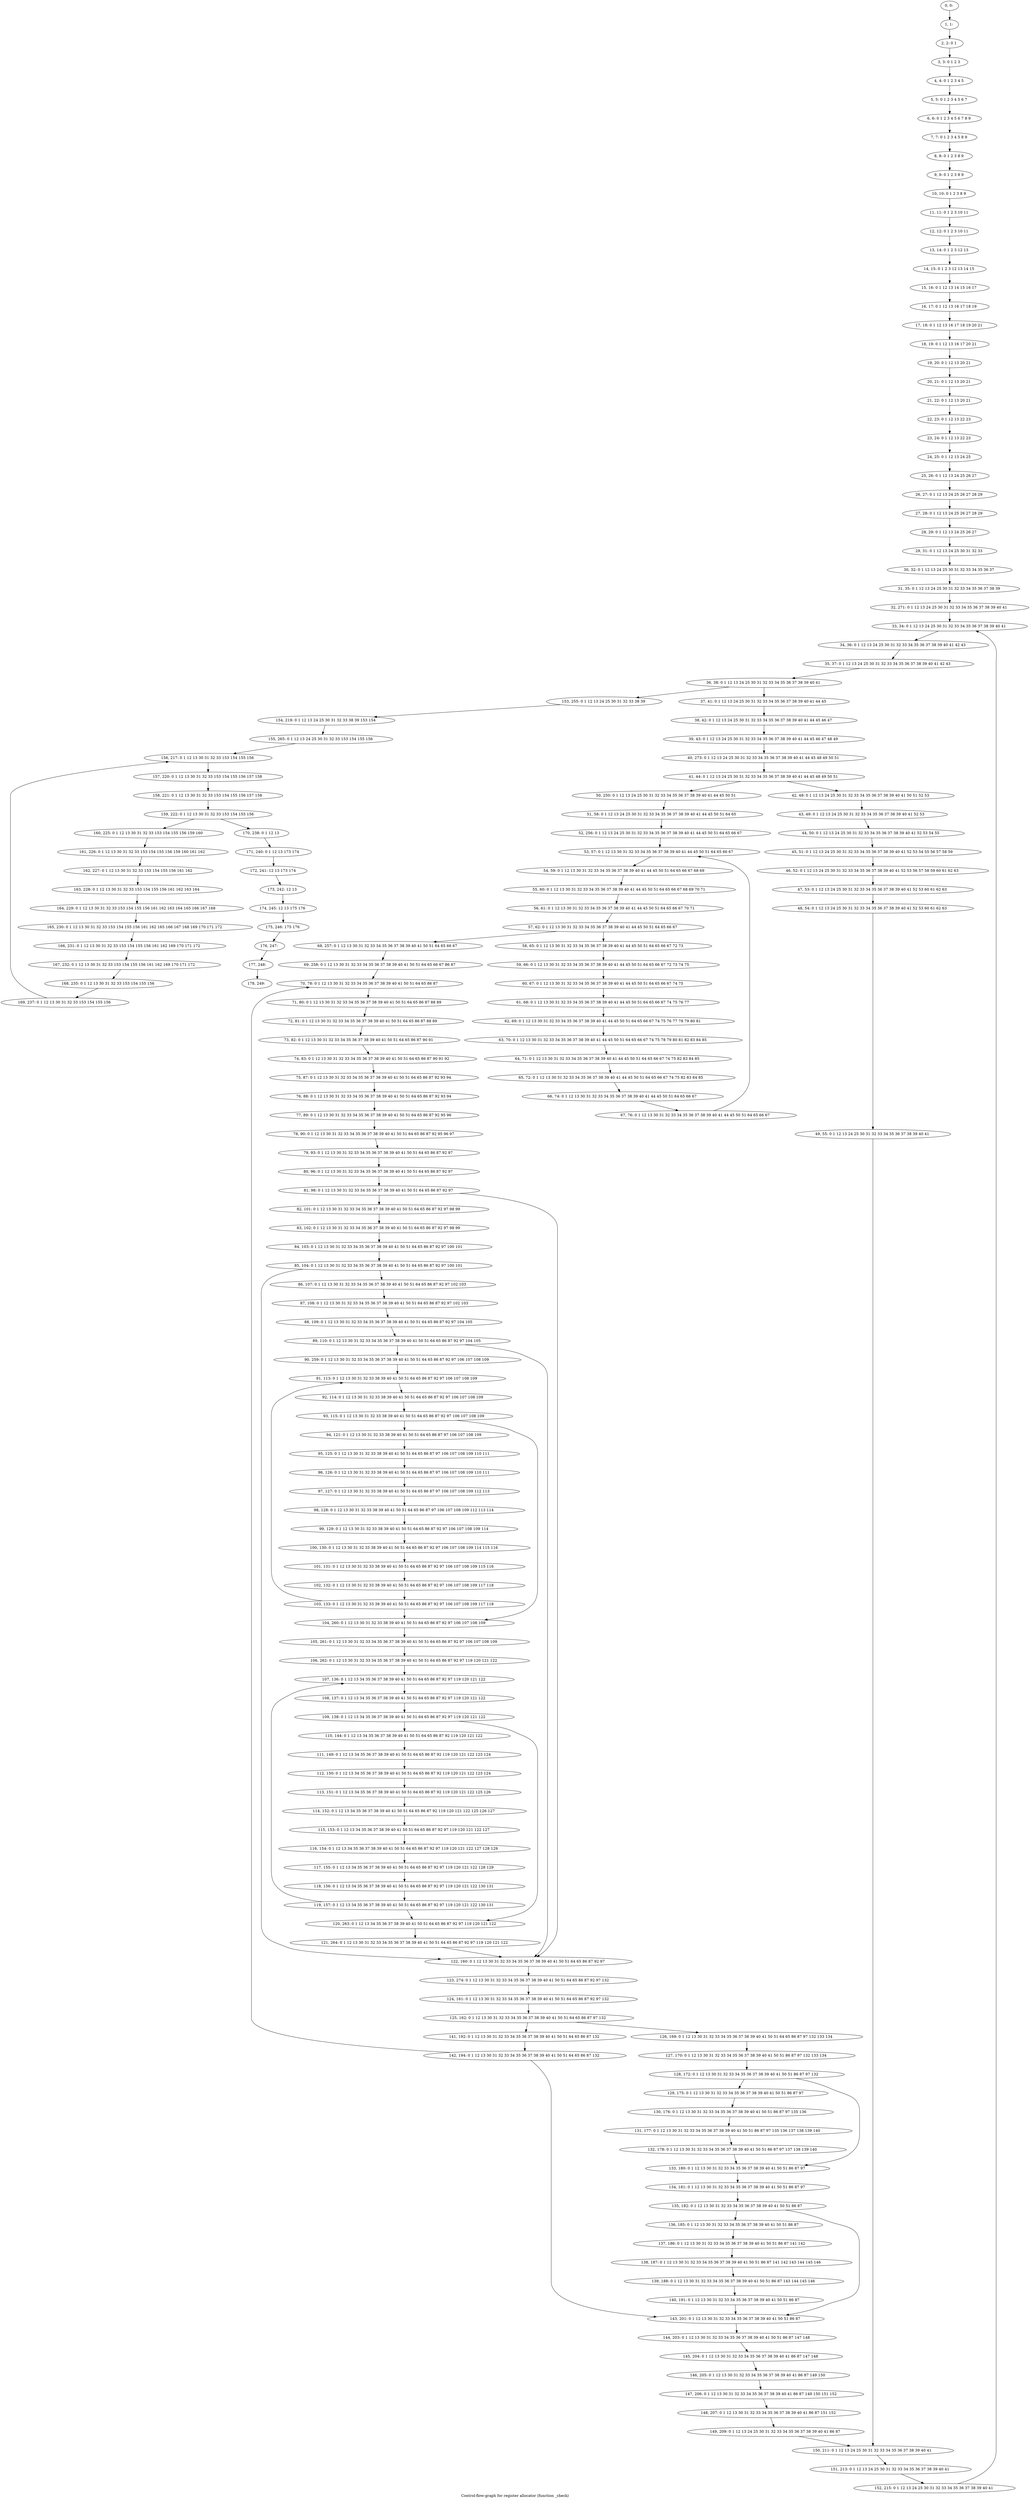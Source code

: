 digraph G {
graph [label="Control-flow-graph for register allocator (function _check)"]
0[label="0, 0: "];
1[label="1, 1: "];
2[label="2, 2: 0 1 "];
3[label="3, 3: 0 1 2 3 "];
4[label="4, 4: 0 1 2 3 4 5 "];
5[label="5, 5: 0 1 2 3 4 5 6 7 "];
6[label="6, 6: 0 1 2 3 4 5 6 7 8 9 "];
7[label="7, 7: 0 1 2 3 4 5 8 9 "];
8[label="8, 8: 0 1 2 3 8 9 "];
9[label="9, 9: 0 1 2 3 8 9 "];
10[label="10, 10: 0 1 2 3 8 9 "];
11[label="11, 11: 0 1 2 3 10 11 "];
12[label="12, 12: 0 1 2 3 10 11 "];
13[label="13, 14: 0 1 2 3 12 13 "];
14[label="14, 15: 0 1 2 3 12 13 14 15 "];
15[label="15, 16: 0 1 12 13 14 15 16 17 "];
16[label="16, 17: 0 1 12 13 16 17 18 19 "];
17[label="17, 18: 0 1 12 13 16 17 18 19 20 21 "];
18[label="18, 19: 0 1 12 13 16 17 20 21 "];
19[label="19, 20: 0 1 12 13 20 21 "];
20[label="20, 21: 0 1 12 13 20 21 "];
21[label="21, 22: 0 1 12 13 20 21 "];
22[label="22, 23: 0 1 12 13 22 23 "];
23[label="23, 24: 0 1 12 13 22 23 "];
24[label="24, 25: 0 1 12 13 24 25 "];
25[label="25, 26: 0 1 12 13 24 25 26 27 "];
26[label="26, 27: 0 1 12 13 24 25 26 27 28 29 "];
27[label="27, 28: 0 1 12 13 24 25 26 27 28 29 "];
28[label="28, 29: 0 1 12 13 24 25 26 27 "];
29[label="29, 31: 0 1 12 13 24 25 30 31 32 33 "];
30[label="30, 32: 0 1 12 13 24 25 30 31 32 33 34 35 36 37 "];
31[label="31, 35: 0 1 12 13 24 25 30 31 32 33 34 35 36 37 38 39 "];
32[label="32, 271: 0 1 12 13 24 25 30 31 32 33 34 35 36 37 38 39 40 41 "];
33[label="33, 34: 0 1 12 13 24 25 30 31 32 33 34 35 36 37 38 39 40 41 "];
34[label="34, 36: 0 1 12 13 24 25 30 31 32 33 34 35 36 37 38 39 40 41 42 43 "];
35[label="35, 37: 0 1 12 13 24 25 30 31 32 33 34 35 36 37 38 39 40 41 42 43 "];
36[label="36, 38: 0 1 12 13 24 25 30 31 32 33 34 35 36 37 38 39 40 41 "];
37[label="37, 41: 0 1 12 13 24 25 30 31 32 33 34 35 36 37 38 39 40 41 44 45 "];
38[label="38, 42: 0 1 12 13 24 25 30 31 32 33 34 35 36 37 38 39 40 41 44 45 46 47 "];
39[label="39, 43: 0 1 12 13 24 25 30 31 32 33 34 35 36 37 38 39 40 41 44 45 46 47 48 49 "];
40[label="40, 273: 0 1 12 13 24 25 30 31 32 33 34 35 36 37 38 39 40 41 44 45 48 49 50 51 "];
41[label="41, 44: 0 1 12 13 24 25 30 31 32 33 34 35 36 37 38 39 40 41 44 45 48 49 50 51 "];
42[label="42, 48: 0 1 12 13 24 25 30 31 32 33 34 35 36 37 38 39 40 41 50 51 52 53 "];
43[label="43, 49: 0 1 12 13 24 25 30 31 32 33 34 35 36 37 38 39 40 41 52 53 "];
44[label="44, 50: 0 1 12 13 24 25 30 31 32 33 34 35 36 37 38 39 40 41 52 53 54 55 "];
45[label="45, 51: 0 1 12 13 24 25 30 31 32 33 34 35 36 37 38 39 40 41 52 53 54 55 56 57 58 59 "];
46[label="46, 52: 0 1 12 13 24 25 30 31 32 33 34 35 36 37 38 39 40 41 52 53 56 57 58 59 60 61 62 63 "];
47[label="47, 53: 0 1 12 13 24 25 30 31 32 33 34 35 36 37 38 39 40 41 52 53 60 61 62 63 "];
48[label="48, 54: 0 1 12 13 24 25 30 31 32 33 34 35 36 37 38 39 40 41 52 53 60 61 62 63 "];
49[label="49, 55: 0 1 12 13 24 25 30 31 32 33 34 35 36 37 38 39 40 41 "];
50[label="50, 250: 0 1 12 13 24 25 30 31 32 33 34 35 36 37 38 39 40 41 44 45 50 51 "];
51[label="51, 58: 0 1 12 13 24 25 30 31 32 33 34 35 36 37 38 39 40 41 44 45 50 51 64 65 "];
52[label="52, 256: 0 1 12 13 24 25 30 31 32 33 34 35 36 37 38 39 40 41 44 45 50 51 64 65 66 67 "];
53[label="53, 57: 0 1 12 13 30 31 32 33 34 35 36 37 38 39 40 41 44 45 50 51 64 65 66 67 "];
54[label="54, 59: 0 1 12 13 30 31 32 33 34 35 36 37 38 39 40 41 44 45 50 51 64 65 66 67 68 69 "];
55[label="55, 60: 0 1 12 13 30 31 32 33 34 35 36 37 38 39 40 41 44 45 50 51 64 65 66 67 68 69 70 71 "];
56[label="56, 61: 0 1 12 13 30 31 32 33 34 35 36 37 38 39 40 41 44 45 50 51 64 65 66 67 70 71 "];
57[label="57, 62: 0 1 12 13 30 31 32 33 34 35 36 37 38 39 40 41 44 45 50 51 64 65 66 67 "];
58[label="58, 65: 0 1 12 13 30 31 32 33 34 35 36 37 38 39 40 41 44 45 50 51 64 65 66 67 72 73 "];
59[label="59, 66: 0 1 12 13 30 31 32 33 34 35 36 37 38 39 40 41 44 45 50 51 64 65 66 67 72 73 74 75 "];
60[label="60, 67: 0 1 12 13 30 31 32 33 34 35 36 37 38 39 40 41 44 45 50 51 64 65 66 67 74 75 "];
61[label="61, 68: 0 1 12 13 30 31 32 33 34 35 36 37 38 39 40 41 44 45 50 51 64 65 66 67 74 75 76 77 "];
62[label="62, 69: 0 1 12 13 30 31 32 33 34 35 36 37 38 39 40 41 44 45 50 51 64 65 66 67 74 75 76 77 78 79 80 81 "];
63[label="63, 70: 0 1 12 13 30 31 32 33 34 35 36 37 38 39 40 41 44 45 50 51 64 65 66 67 74 75 78 79 80 81 82 83 84 85 "];
64[label="64, 71: 0 1 12 13 30 31 32 33 34 35 36 37 38 39 40 41 44 45 50 51 64 65 66 67 74 75 82 83 84 85 "];
65[label="65, 72: 0 1 12 13 30 31 32 33 34 35 36 37 38 39 40 41 44 45 50 51 64 65 66 67 74 75 82 83 84 85 "];
66[label="66, 74: 0 1 12 13 30 31 32 33 34 35 36 37 38 39 40 41 44 45 50 51 64 65 66 67 "];
67[label="67, 76: 0 1 12 13 30 31 32 33 34 35 36 37 38 39 40 41 44 45 50 51 64 65 66 67 "];
68[label="68, 257: 0 1 12 13 30 31 32 33 34 35 36 37 38 39 40 41 50 51 64 65 66 67 "];
69[label="69, 258: 0 1 12 13 30 31 32 33 34 35 36 37 38 39 40 41 50 51 64 65 66 67 86 87 "];
70[label="70, 78: 0 1 12 13 30 31 32 33 34 35 36 37 38 39 40 41 50 51 64 65 86 87 "];
71[label="71, 80: 0 1 12 13 30 31 32 33 34 35 36 37 38 39 40 41 50 51 64 65 86 87 88 89 "];
72[label="72, 81: 0 1 12 13 30 31 32 33 34 35 36 37 38 39 40 41 50 51 64 65 86 87 88 89 "];
73[label="73, 82: 0 1 12 13 30 31 32 33 34 35 36 37 38 39 40 41 50 51 64 65 86 87 90 91 "];
74[label="74, 83: 0 1 12 13 30 31 32 33 34 35 36 37 38 39 40 41 50 51 64 65 86 87 90 91 92 "];
75[label="75, 87: 0 1 12 13 30 31 32 33 34 35 36 37 38 39 40 41 50 51 64 65 86 87 92 93 94 "];
76[label="76, 88: 0 1 12 13 30 31 32 33 34 35 36 37 38 39 40 41 50 51 64 65 86 87 92 93 94 "];
77[label="77, 89: 0 1 12 13 30 31 32 33 34 35 36 37 38 39 40 41 50 51 64 65 86 87 92 95 96 "];
78[label="78, 90: 0 1 12 13 30 31 32 33 34 35 36 37 38 39 40 41 50 51 64 65 86 87 92 95 96 97 "];
79[label="79, 93: 0 1 12 13 30 31 32 33 34 35 36 37 38 39 40 41 50 51 64 65 86 87 92 97 "];
80[label="80, 96: 0 1 12 13 30 31 32 33 34 35 36 37 38 39 40 41 50 51 64 65 86 87 92 97 "];
81[label="81, 98: 0 1 12 13 30 31 32 33 34 35 36 37 38 39 40 41 50 51 64 65 86 87 92 97 "];
82[label="82, 101: 0 1 12 13 30 31 32 33 34 35 36 37 38 39 40 41 50 51 64 65 86 87 92 97 98 99 "];
83[label="83, 102: 0 1 12 13 30 31 32 33 34 35 36 37 38 39 40 41 50 51 64 65 86 87 92 97 98 99 "];
84[label="84, 103: 0 1 12 13 30 31 32 33 34 35 36 37 38 39 40 41 50 51 64 65 86 87 92 97 100 101 "];
85[label="85, 104: 0 1 12 13 30 31 32 33 34 35 36 37 38 39 40 41 50 51 64 65 86 87 92 97 100 101 "];
86[label="86, 107: 0 1 12 13 30 31 32 33 34 35 36 37 38 39 40 41 50 51 64 65 86 87 92 97 102 103 "];
87[label="87, 108: 0 1 12 13 30 31 32 33 34 35 36 37 38 39 40 41 50 51 64 65 86 87 92 97 102 103 "];
88[label="88, 109: 0 1 12 13 30 31 32 33 34 35 36 37 38 39 40 41 50 51 64 65 86 87 92 97 104 105 "];
89[label="89, 110: 0 1 12 13 30 31 32 33 34 35 36 37 38 39 40 41 50 51 64 65 86 87 92 97 104 105 "];
90[label="90, 259: 0 1 12 13 30 31 32 33 34 35 36 37 38 39 40 41 50 51 64 65 86 87 92 97 106 107 108 109 "];
91[label="91, 113: 0 1 12 13 30 31 32 33 38 39 40 41 50 51 64 65 86 87 92 97 106 107 108 109 "];
92[label="92, 114: 0 1 12 13 30 31 32 33 38 39 40 41 50 51 64 65 86 87 92 97 106 107 108 109 "];
93[label="93, 115: 0 1 12 13 30 31 32 33 38 39 40 41 50 51 64 65 86 87 92 97 106 107 108 109 "];
94[label="94, 121: 0 1 12 13 30 31 32 33 38 39 40 41 50 51 64 65 86 87 97 106 107 108 109 "];
95[label="95, 125: 0 1 12 13 30 31 32 33 38 39 40 41 50 51 64 65 86 87 97 106 107 108 109 110 111 "];
96[label="96, 126: 0 1 12 13 30 31 32 33 38 39 40 41 50 51 64 65 86 87 97 106 107 108 109 110 111 "];
97[label="97, 127: 0 1 12 13 30 31 32 33 38 39 40 41 50 51 64 65 86 87 97 106 107 108 109 112 113 "];
98[label="98, 128: 0 1 12 13 30 31 32 33 38 39 40 41 50 51 64 65 86 87 97 106 107 108 109 112 113 114 "];
99[label="99, 129: 0 1 12 13 30 31 32 33 38 39 40 41 50 51 64 65 86 87 92 97 106 107 108 109 114 "];
100[label="100, 130: 0 1 12 13 30 31 32 33 38 39 40 41 50 51 64 65 86 87 92 97 106 107 108 109 114 115 116 "];
101[label="101, 131: 0 1 12 13 30 31 32 33 38 39 40 41 50 51 64 65 86 87 92 97 106 107 108 109 115 116 "];
102[label="102, 132: 0 1 12 13 30 31 32 33 38 39 40 41 50 51 64 65 86 87 92 97 106 107 108 109 117 118 "];
103[label="103, 133: 0 1 12 13 30 31 32 33 38 39 40 41 50 51 64 65 86 87 92 97 106 107 108 109 117 118 "];
104[label="104, 260: 0 1 12 13 30 31 32 33 38 39 40 41 50 51 64 65 86 87 92 97 106 107 108 109 "];
105[label="105, 261: 0 1 12 13 30 31 32 33 34 35 36 37 38 39 40 41 50 51 64 65 86 87 92 97 106 107 108 109 "];
106[label="106, 262: 0 1 12 13 30 31 32 33 34 35 36 37 38 39 40 41 50 51 64 65 86 87 92 97 119 120 121 122 "];
107[label="107, 136: 0 1 12 13 34 35 36 37 38 39 40 41 50 51 64 65 86 87 92 97 119 120 121 122 "];
108[label="108, 137: 0 1 12 13 34 35 36 37 38 39 40 41 50 51 64 65 86 87 92 97 119 120 121 122 "];
109[label="109, 138: 0 1 12 13 34 35 36 37 38 39 40 41 50 51 64 65 86 87 92 97 119 120 121 122 "];
110[label="110, 144: 0 1 12 13 34 35 36 37 38 39 40 41 50 51 64 65 86 87 92 119 120 121 122 "];
111[label="111, 149: 0 1 12 13 34 35 36 37 38 39 40 41 50 51 64 65 86 87 92 119 120 121 122 123 124 "];
112[label="112, 150: 0 1 12 13 34 35 36 37 38 39 40 41 50 51 64 65 86 87 92 119 120 121 122 123 124 "];
113[label="113, 151: 0 1 12 13 34 35 36 37 38 39 40 41 50 51 64 65 86 87 92 119 120 121 122 125 126 "];
114[label="114, 152: 0 1 12 13 34 35 36 37 38 39 40 41 50 51 64 65 86 87 92 119 120 121 122 125 126 127 "];
115[label="115, 153: 0 1 12 13 34 35 36 37 38 39 40 41 50 51 64 65 86 87 92 97 119 120 121 122 127 "];
116[label="116, 154: 0 1 12 13 34 35 36 37 38 39 40 41 50 51 64 65 86 87 92 97 119 120 121 122 127 128 129 "];
117[label="117, 155: 0 1 12 13 34 35 36 37 38 39 40 41 50 51 64 65 86 87 92 97 119 120 121 122 128 129 "];
118[label="118, 156: 0 1 12 13 34 35 36 37 38 39 40 41 50 51 64 65 86 87 92 97 119 120 121 122 130 131 "];
119[label="119, 157: 0 1 12 13 34 35 36 37 38 39 40 41 50 51 64 65 86 87 92 97 119 120 121 122 130 131 "];
120[label="120, 263: 0 1 12 13 34 35 36 37 38 39 40 41 50 51 64 65 86 87 92 97 119 120 121 122 "];
121[label="121, 264: 0 1 12 13 30 31 32 33 34 35 36 37 38 39 40 41 50 51 64 65 86 87 92 97 119 120 121 122 "];
122[label="122, 160: 0 1 12 13 30 31 32 33 34 35 36 37 38 39 40 41 50 51 64 65 86 87 92 97 "];
123[label="123, 274: 0 1 12 13 30 31 32 33 34 35 36 37 38 39 40 41 50 51 64 65 86 87 92 97 132 "];
124[label="124, 161: 0 1 12 13 30 31 32 33 34 35 36 37 38 39 40 41 50 51 64 65 86 87 92 97 132 "];
125[label="125, 162: 0 1 12 13 30 31 32 33 34 35 36 37 38 39 40 41 50 51 64 65 86 87 97 132 "];
126[label="126, 169: 0 1 12 13 30 31 32 33 34 35 36 37 38 39 40 41 50 51 64 65 86 87 97 132 133 134 "];
127[label="127, 170: 0 1 12 13 30 31 32 33 34 35 36 37 38 39 40 41 50 51 86 87 97 132 133 134 "];
128[label="128, 172: 0 1 12 13 30 31 32 33 34 35 36 37 38 39 40 41 50 51 86 87 97 132 "];
129[label="129, 175: 0 1 12 13 30 31 32 33 34 35 36 37 38 39 40 41 50 51 86 87 97 "];
130[label="130, 176: 0 1 12 13 30 31 32 33 34 35 36 37 38 39 40 41 50 51 86 87 97 135 136 "];
131[label="131, 177: 0 1 12 13 30 31 32 33 34 35 36 37 38 39 40 41 50 51 86 87 97 135 136 137 138 139 140 "];
132[label="132, 178: 0 1 12 13 30 31 32 33 34 35 36 37 38 39 40 41 50 51 86 87 97 137 138 139 140 "];
133[label="133, 180: 0 1 12 13 30 31 32 33 34 35 36 37 38 39 40 41 50 51 86 87 97 "];
134[label="134, 181: 0 1 12 13 30 31 32 33 34 35 36 37 38 39 40 41 50 51 86 87 97 "];
135[label="135, 182: 0 1 12 13 30 31 32 33 34 35 36 37 38 39 40 41 50 51 86 87 "];
136[label="136, 185: 0 1 12 13 30 31 32 33 34 35 36 37 38 39 40 41 50 51 86 87 "];
137[label="137, 186: 0 1 12 13 30 31 32 33 34 35 36 37 38 39 40 41 50 51 86 87 141 142 "];
138[label="138, 187: 0 1 12 13 30 31 32 33 34 35 36 37 38 39 40 41 50 51 86 87 141 142 143 144 145 146 "];
139[label="139, 188: 0 1 12 13 30 31 32 33 34 35 36 37 38 39 40 41 50 51 86 87 143 144 145 146 "];
140[label="140, 191: 0 1 12 13 30 31 32 33 34 35 36 37 38 39 40 41 50 51 86 87 "];
141[label="141, 192: 0 1 12 13 30 31 32 33 34 35 36 37 38 39 40 41 50 51 64 65 86 87 132 "];
142[label="142, 194: 0 1 12 13 30 31 32 33 34 35 36 37 38 39 40 41 50 51 64 65 86 87 132 "];
143[label="143, 201: 0 1 12 13 30 31 32 33 34 35 36 37 38 39 40 41 50 51 86 87 "];
144[label="144, 203: 0 1 12 13 30 31 32 33 34 35 36 37 38 39 40 41 50 51 86 87 147 148 "];
145[label="145, 204: 0 1 12 13 30 31 32 33 34 35 36 37 38 39 40 41 86 87 147 148 "];
146[label="146, 205: 0 1 12 13 30 31 32 33 34 35 36 37 38 39 40 41 86 87 149 150 "];
147[label="147, 206: 0 1 12 13 30 31 32 33 34 35 36 37 38 39 40 41 86 87 149 150 151 152 "];
148[label="148, 207: 0 1 12 13 30 31 32 33 34 35 36 37 38 39 40 41 86 87 151 152 "];
149[label="149, 209: 0 1 12 13 24 25 30 31 32 33 34 35 36 37 38 39 40 41 86 87 "];
150[label="150, 211: 0 1 12 13 24 25 30 31 32 33 34 35 36 37 38 39 40 41 "];
151[label="151, 213: 0 1 12 13 24 25 30 31 32 33 34 35 36 37 38 39 40 41 "];
152[label="152, 215: 0 1 12 13 24 25 30 31 32 33 34 35 36 37 38 39 40 41 "];
153[label="153, 255: 0 1 12 13 24 25 30 31 32 33 38 39 "];
154[label="154, 219: 0 1 12 13 24 25 30 31 32 33 38 39 153 154 "];
155[label="155, 265: 0 1 12 13 24 25 30 31 32 33 153 154 155 156 "];
156[label="156, 217: 0 1 12 13 30 31 32 33 153 154 155 156 "];
157[label="157, 220: 0 1 12 13 30 31 32 33 153 154 155 156 157 158 "];
158[label="158, 221: 0 1 12 13 30 31 32 33 153 154 155 156 157 158 "];
159[label="159, 222: 0 1 12 13 30 31 32 33 153 154 155 156 "];
160[label="160, 225: 0 1 12 13 30 31 32 33 153 154 155 156 159 160 "];
161[label="161, 226: 0 1 12 13 30 31 32 33 153 154 155 156 159 160 161 162 "];
162[label="162, 227: 0 1 12 13 30 31 32 33 153 154 155 156 161 162 "];
163[label="163, 228: 0 1 12 13 30 31 32 33 153 154 155 156 161 162 163 164 "];
164[label="164, 229: 0 1 12 13 30 31 32 33 153 154 155 156 161 162 163 164 165 166 167 168 "];
165[label="165, 230: 0 1 12 13 30 31 32 33 153 154 155 156 161 162 165 166 167 168 169 170 171 172 "];
166[label="166, 231: 0 1 12 13 30 31 32 33 153 154 155 156 161 162 169 170 171 172 "];
167[label="167, 232: 0 1 12 13 30 31 32 33 153 154 155 156 161 162 169 170 171 172 "];
168[label="168, 235: 0 1 12 13 30 31 32 33 153 154 155 156 "];
169[label="169, 237: 0 1 12 13 30 31 32 33 153 154 155 156 "];
170[label="170, 238: 0 1 12 13 "];
171[label="171, 240: 0 1 12 13 173 174 "];
172[label="172, 241: 12 13 173 174 "];
173[label="173, 242: 12 13 "];
174[label="174, 245: 12 13 175 176 "];
175[label="175, 246: 175 176 "];
176[label="176, 247: "];
177[label="177, 248: "];
178[label="178, 249: "];
0->1 ;
1->2 ;
2->3 ;
3->4 ;
4->5 ;
5->6 ;
6->7 ;
7->8 ;
8->9 ;
9->10 ;
10->11 ;
11->12 ;
12->13 ;
13->14 ;
14->15 ;
15->16 ;
16->17 ;
17->18 ;
18->19 ;
19->20 ;
20->21 ;
21->22 ;
22->23 ;
23->24 ;
24->25 ;
25->26 ;
26->27 ;
27->28 ;
28->29 ;
29->30 ;
30->31 ;
31->32 ;
32->33 ;
33->34 ;
34->35 ;
35->36 ;
36->37 ;
36->153 ;
37->38 ;
38->39 ;
39->40 ;
40->41 ;
41->42 ;
41->50 ;
42->43 ;
43->44 ;
44->45 ;
45->46 ;
46->47 ;
47->48 ;
48->49 ;
49->150 ;
50->51 ;
51->52 ;
52->53 ;
53->54 ;
54->55 ;
55->56 ;
56->57 ;
57->58 ;
57->68 ;
58->59 ;
59->60 ;
60->61 ;
61->62 ;
62->63 ;
63->64 ;
64->65 ;
65->66 ;
66->67 ;
67->53 ;
68->69 ;
69->70 ;
70->71 ;
71->72 ;
72->73 ;
73->74 ;
74->75 ;
75->76 ;
76->77 ;
77->78 ;
78->79 ;
79->80 ;
80->81 ;
81->82 ;
81->122 ;
82->83 ;
83->84 ;
84->85 ;
85->86 ;
85->122 ;
86->87 ;
87->88 ;
88->89 ;
89->90 ;
89->122 ;
90->91 ;
91->92 ;
92->93 ;
93->94 ;
93->104 ;
94->95 ;
95->96 ;
96->97 ;
97->98 ;
98->99 ;
99->100 ;
100->101 ;
101->102 ;
102->103 ;
103->104 ;
103->91 ;
104->105 ;
105->106 ;
106->107 ;
107->108 ;
108->109 ;
109->110 ;
109->120 ;
110->111 ;
111->112 ;
112->113 ;
113->114 ;
114->115 ;
115->116 ;
116->117 ;
117->118 ;
118->119 ;
119->120 ;
119->107 ;
120->121 ;
121->122 ;
122->123 ;
123->124 ;
124->125 ;
125->126 ;
125->141 ;
126->127 ;
127->128 ;
128->129 ;
128->133 ;
129->130 ;
130->131 ;
131->132 ;
132->133 ;
133->134 ;
134->135 ;
135->136 ;
135->143 ;
136->137 ;
137->138 ;
138->139 ;
139->140 ;
140->143 ;
141->142 ;
142->143 ;
142->70 ;
143->144 ;
144->145 ;
145->146 ;
146->147 ;
147->148 ;
148->149 ;
149->150 ;
150->151 ;
151->152 ;
152->33 ;
153->154 ;
154->155 ;
155->156 ;
156->157 ;
157->158 ;
158->159 ;
159->160 ;
159->170 ;
160->161 ;
161->162 ;
162->163 ;
163->164 ;
164->165 ;
165->166 ;
166->167 ;
167->168 ;
168->169 ;
169->156 ;
170->171 ;
171->172 ;
172->173 ;
173->174 ;
174->175 ;
175->176 ;
176->177 ;
177->178 ;
}

